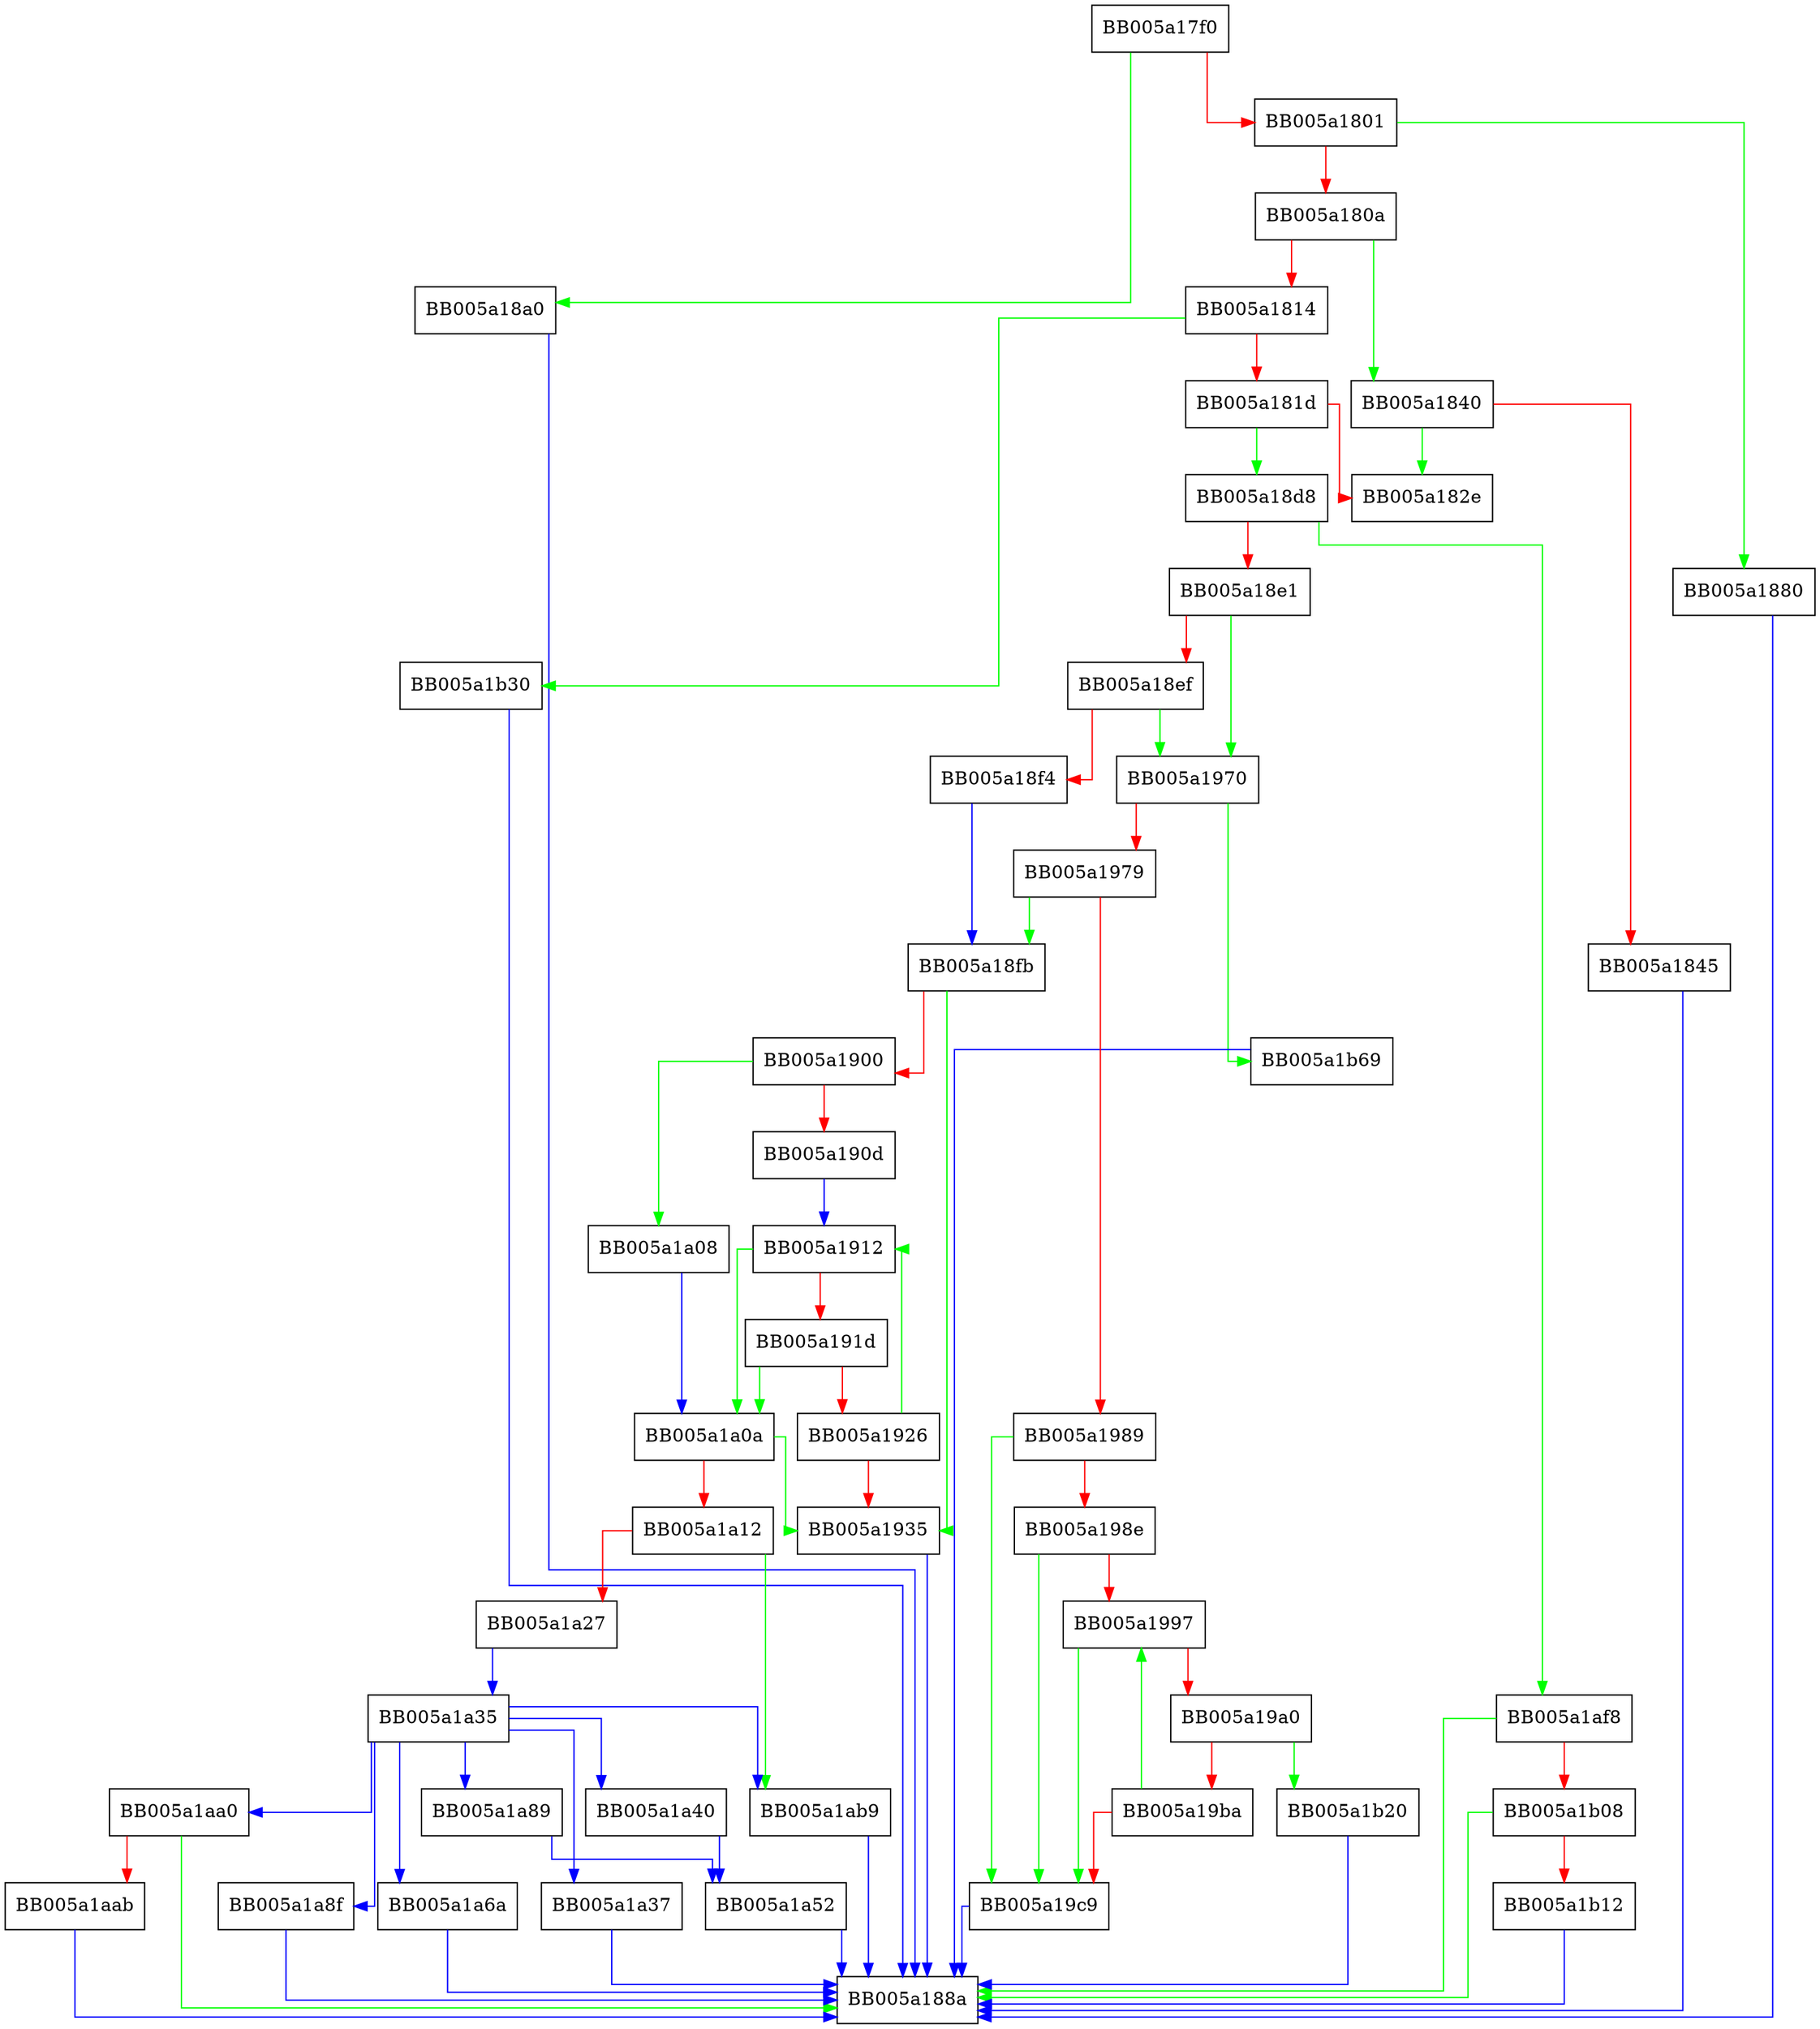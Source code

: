 digraph ENGINE_ctrl {
  node [shape="box"];
  graph [splines=ortho];
  BB005a17f0 -> BB005a18a0 [color="green"];
  BB005a17f0 -> BB005a1801 [color="red"];
  BB005a1801 -> BB005a1880 [color="green"];
  BB005a1801 -> BB005a180a [color="red"];
  BB005a180a -> BB005a1840 [color="green"];
  BB005a180a -> BB005a1814 [color="red"];
  BB005a1814 -> BB005a1b30 [color="green"];
  BB005a1814 -> BB005a181d [color="red"];
  BB005a181d -> BB005a18d8 [color="green"];
  BB005a181d -> BB005a182e [color="red"];
  BB005a1840 -> BB005a182e [color="green"];
  BB005a1840 -> BB005a1845 [color="red"];
  BB005a1845 -> BB005a188a [color="blue"];
  BB005a1880 -> BB005a188a [color="blue"];
  BB005a18a0 -> BB005a188a [color="blue"];
  BB005a18d8 -> BB005a1af8 [color="green"];
  BB005a18d8 -> BB005a18e1 [color="red"];
  BB005a18e1 -> BB005a1970 [color="green"];
  BB005a18e1 -> BB005a18ef [color="red"];
  BB005a18ef -> BB005a1970 [color="green"];
  BB005a18ef -> BB005a18f4 [color="red"];
  BB005a18f4 -> BB005a18fb [color="blue"];
  BB005a18fb -> BB005a1935 [color="green"];
  BB005a18fb -> BB005a1900 [color="red"];
  BB005a1900 -> BB005a1a08 [color="green"];
  BB005a1900 -> BB005a190d [color="red"];
  BB005a190d -> BB005a1912 [color="blue"];
  BB005a1912 -> BB005a1a0a [color="green"];
  BB005a1912 -> BB005a191d [color="red"];
  BB005a191d -> BB005a1a0a [color="green"];
  BB005a191d -> BB005a1926 [color="red"];
  BB005a1926 -> BB005a1912 [color="green"];
  BB005a1926 -> BB005a1935 [color="red"];
  BB005a1935 -> BB005a188a [color="blue"];
  BB005a1970 -> BB005a1b69 [color="green"];
  BB005a1970 -> BB005a1979 [color="red"];
  BB005a1979 -> BB005a18fb [color="green"];
  BB005a1979 -> BB005a1989 [color="red"];
  BB005a1989 -> BB005a19c9 [color="green"];
  BB005a1989 -> BB005a198e [color="red"];
  BB005a198e -> BB005a19c9 [color="green"];
  BB005a198e -> BB005a1997 [color="red"];
  BB005a1997 -> BB005a19c9 [color="green"];
  BB005a1997 -> BB005a19a0 [color="red"];
  BB005a19a0 -> BB005a1b20 [color="green"];
  BB005a19a0 -> BB005a19ba [color="red"];
  BB005a19ba -> BB005a1997 [color="green"];
  BB005a19ba -> BB005a19c9 [color="red"];
  BB005a19c9 -> BB005a188a [color="blue"];
  BB005a1a08 -> BB005a1a0a [color="blue"];
  BB005a1a0a -> BB005a1935 [color="green"];
  BB005a1a0a -> BB005a1a12 [color="red"];
  BB005a1a12 -> BB005a1ab9 [color="green"];
  BB005a1a12 -> BB005a1a27 [color="red"];
  BB005a1a27 -> BB005a1a35 [color="blue"];
  BB005a1a35 -> BB005a1aa0 [color="blue"];
  BB005a1a35 -> BB005a1ab9 [color="blue"];
  BB005a1a35 -> BB005a1a8f [color="blue"];
  BB005a1a35 -> BB005a1a89 [color="blue"];
  BB005a1a35 -> BB005a1a6a [color="blue"];
  BB005a1a35 -> BB005a1a40 [color="blue"];
  BB005a1a35 -> BB005a1a37 [color="blue"];
  BB005a1a37 -> BB005a188a [color="blue"];
  BB005a1a40 -> BB005a1a52 [color="blue"];
  BB005a1a52 -> BB005a188a [color="blue"];
  BB005a1a6a -> BB005a188a [color="blue"];
  BB005a1a89 -> BB005a1a52 [color="blue"];
  BB005a1a8f -> BB005a188a [color="blue"];
  BB005a1aa0 -> BB005a188a [color="green"];
  BB005a1aa0 -> BB005a1aab [color="red"];
  BB005a1aab -> BB005a188a [color="blue"];
  BB005a1ab9 -> BB005a188a [color="blue"];
  BB005a1af8 -> BB005a188a [color="green"];
  BB005a1af8 -> BB005a1b08 [color="red"];
  BB005a1b08 -> BB005a188a [color="green"];
  BB005a1b08 -> BB005a1b12 [color="red"];
  BB005a1b12 -> BB005a188a [color="blue"];
  BB005a1b20 -> BB005a188a [color="blue"];
  BB005a1b30 -> BB005a188a [color="blue"];
  BB005a1b69 -> BB005a188a [color="blue"];
}